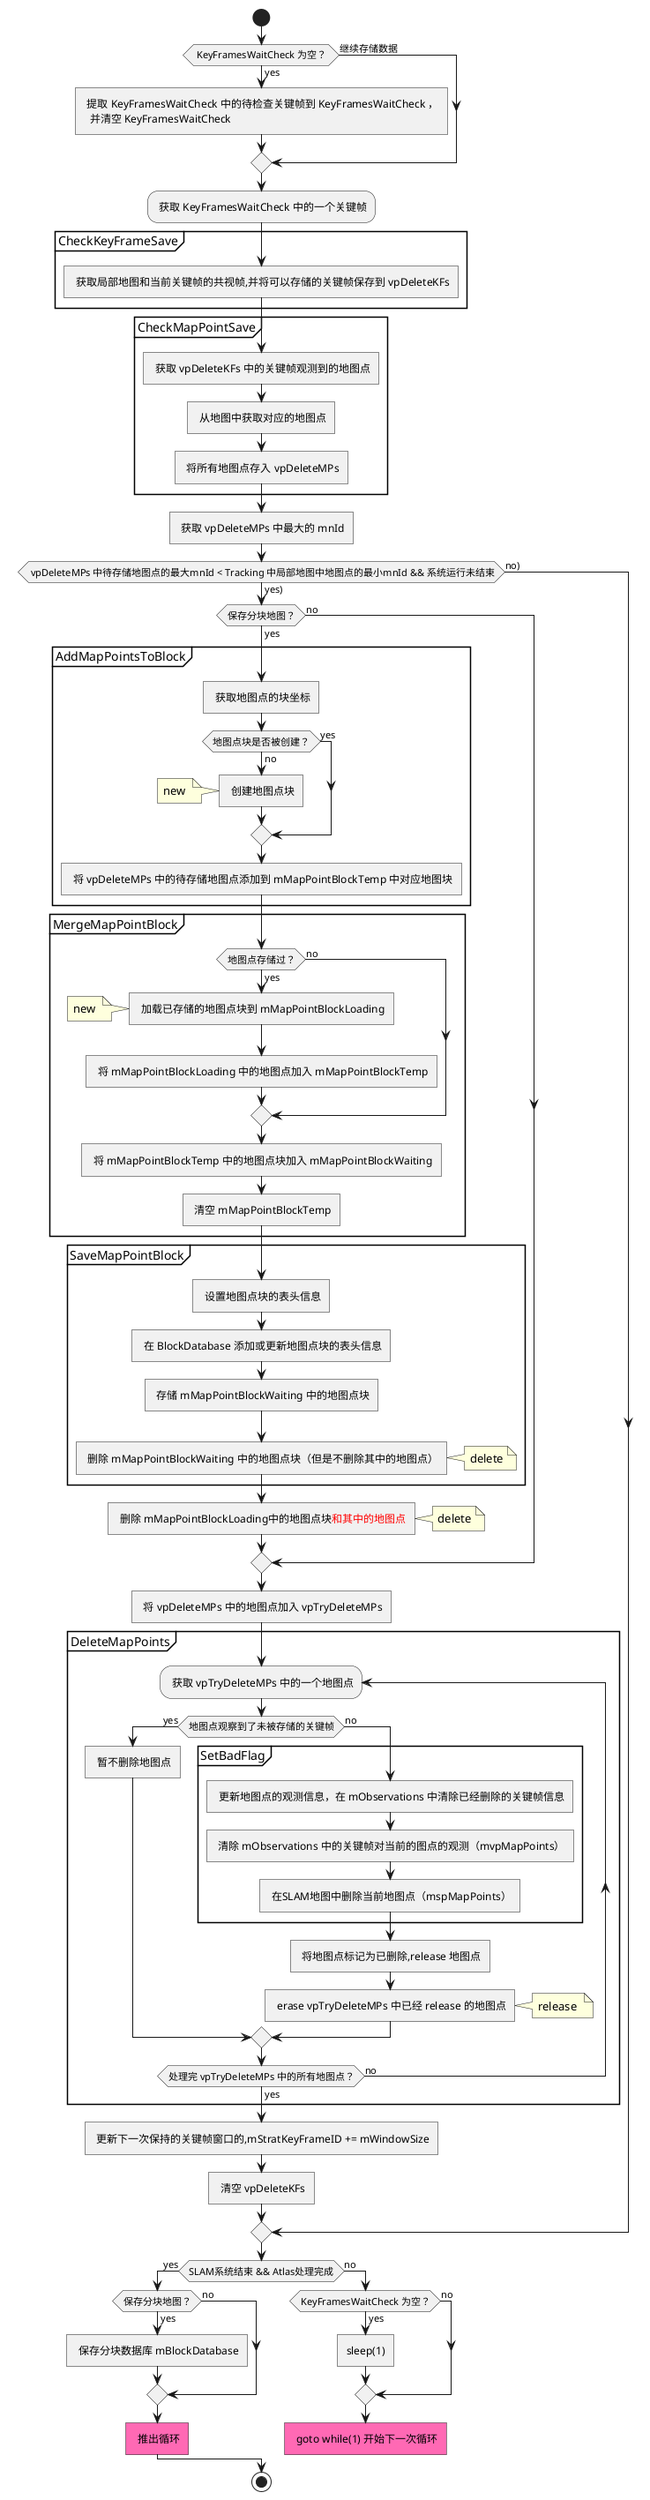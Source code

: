 @startuml
start
    'while (<color:hotpink>while(1));
    if ( KeyFramesWaitCheck 为空？ ) then (yes)
    : 提取 KeyFramesWaitCheck 中的待检查关键帧到 KeyFramesWaitCheck ，
      并清空 KeyFramesWaitCheck]
    else (继续存储数据)
    endif
    
    : 获取 KeyFramesWaitCheck 中的一个关键帧;
    partition CheckKeyFrameSave{
      : 获取局部地图和当前关键帧的共视帧,并将可以存储的关键帧保存到 vpDeleteKFs]
    }
    partition CheckMapPointSave {
      : 获取 vpDeleteKFs 中的关键帧观测到的地图点]
      : 从地图中获取对应的地图点]
      : 将所有地图点存入 vpDeleteMPs]
    }
    
    : 获取 vpDeleteMPs 中最大的 mnId]
    if ( vpDeleteMPs 中待存储地图点的最大mnId < Tracking 中局部地图中地图点的最小mnId && 系统运行未结束) then (no))
        '#hotpink: goto while(1) ;
        'detach
    else (yes))
      if (保存分块地图？) then (yes)
        partition AddMapPointsToBlock {
          : 获取地图点的块坐标]
          if (地图点块是否被创建？) then (no)
          : 创建地图点块]
            note left
            new 
            end note
          else (yes)
          endif
          : 将 vpDeleteMPs 中的待存储地图点添加到 mMapPointBlockTemp 中对应地图块]
        }
          
          partition MergeMapPointBlock{
        if (地图点存储过？) then (yes)
        : 加载已存储的地图点块到 mMapPointBlockLoading]
          note left
          new 
          end note
        : 将 mMapPointBlockLoading 中的地图点加入 mMapPointBlockTemp]
        else (no)
        endif
        : 将 mMapPointBlockTemp 中的地图点块加入 mMapPointBlockWaiting]
        : 清空 mMapPointBlockTemp]
        }
        
        partition SaveMapPointBlock{
          : 设置地图点块的表头信息]
          : 在 BlockDatabase 添加或更新地图点块的表头信息]
          : 存储 mMapPointBlockWaiting 中的地图点块]
          : 删除 mMapPointBlockWaiting 中的地图点块（但是不删除其中的地图点）]
          note right
          delete
          end note
        }
        
        : 删除 mMapPointBlockLoading中的地图点块<color:red>和其中的地图点]
        note right
        delete
        end note
      else (no)
      endif

      : 将 vpDeleteMPs 中的地图点加入 vpTryDeleteMPs]

      partition DeleteMapPoints{
        repeat: 获取 vpTryDeleteMPs 中的一个地图点;
        if (地图点观察到了未被存储的关键帧) then (yes)
        : 暂不删除地图点]
        else (no)
        partition SetBadFlag{
          : 更新地图点的观测信息，在 mObservations 中清除已经删除的关键帧信息]
          : 清除 mObservations 中的关键帧对当前的图点的观测（mvpMapPoints）]
          : 在SLAM地图中删除当前地图点（mspMapPoints）]
      }
      
      : 将地图点标记为已删除,release 地图点]
      : erase vpTryDeleteMPs 中已经 release 的地图点]
      note right
      release 
      end note
      endif 
      repeat while(处理完 vpTryDeleteMPs 中的所有地图点？) is (no) not (yes)
      }
      : 更新下一次保持的关键帧窗口的,mStratKeyFrameID += mWindowSize]
      : 清空 vpDeleteKFs]
    endif
  'end while
  '-[hidden]->

  if (SLAM系统结束 && Atlas处理完成) then (yes)
    if (保存分块地图？) then (yes)
      : 保存分块数据库 mBlockDatabase]
    else (no)
    endif
  #hotpink: 推出循环]
  else (no)
    if(KeyFramesWaitCheck 为空？) then (yes)
      :sleep(1)]
    else (no)
    endif
    #hotpink: goto while(1) 开始下一次循环]
    detach
  endif

stop


@enduml